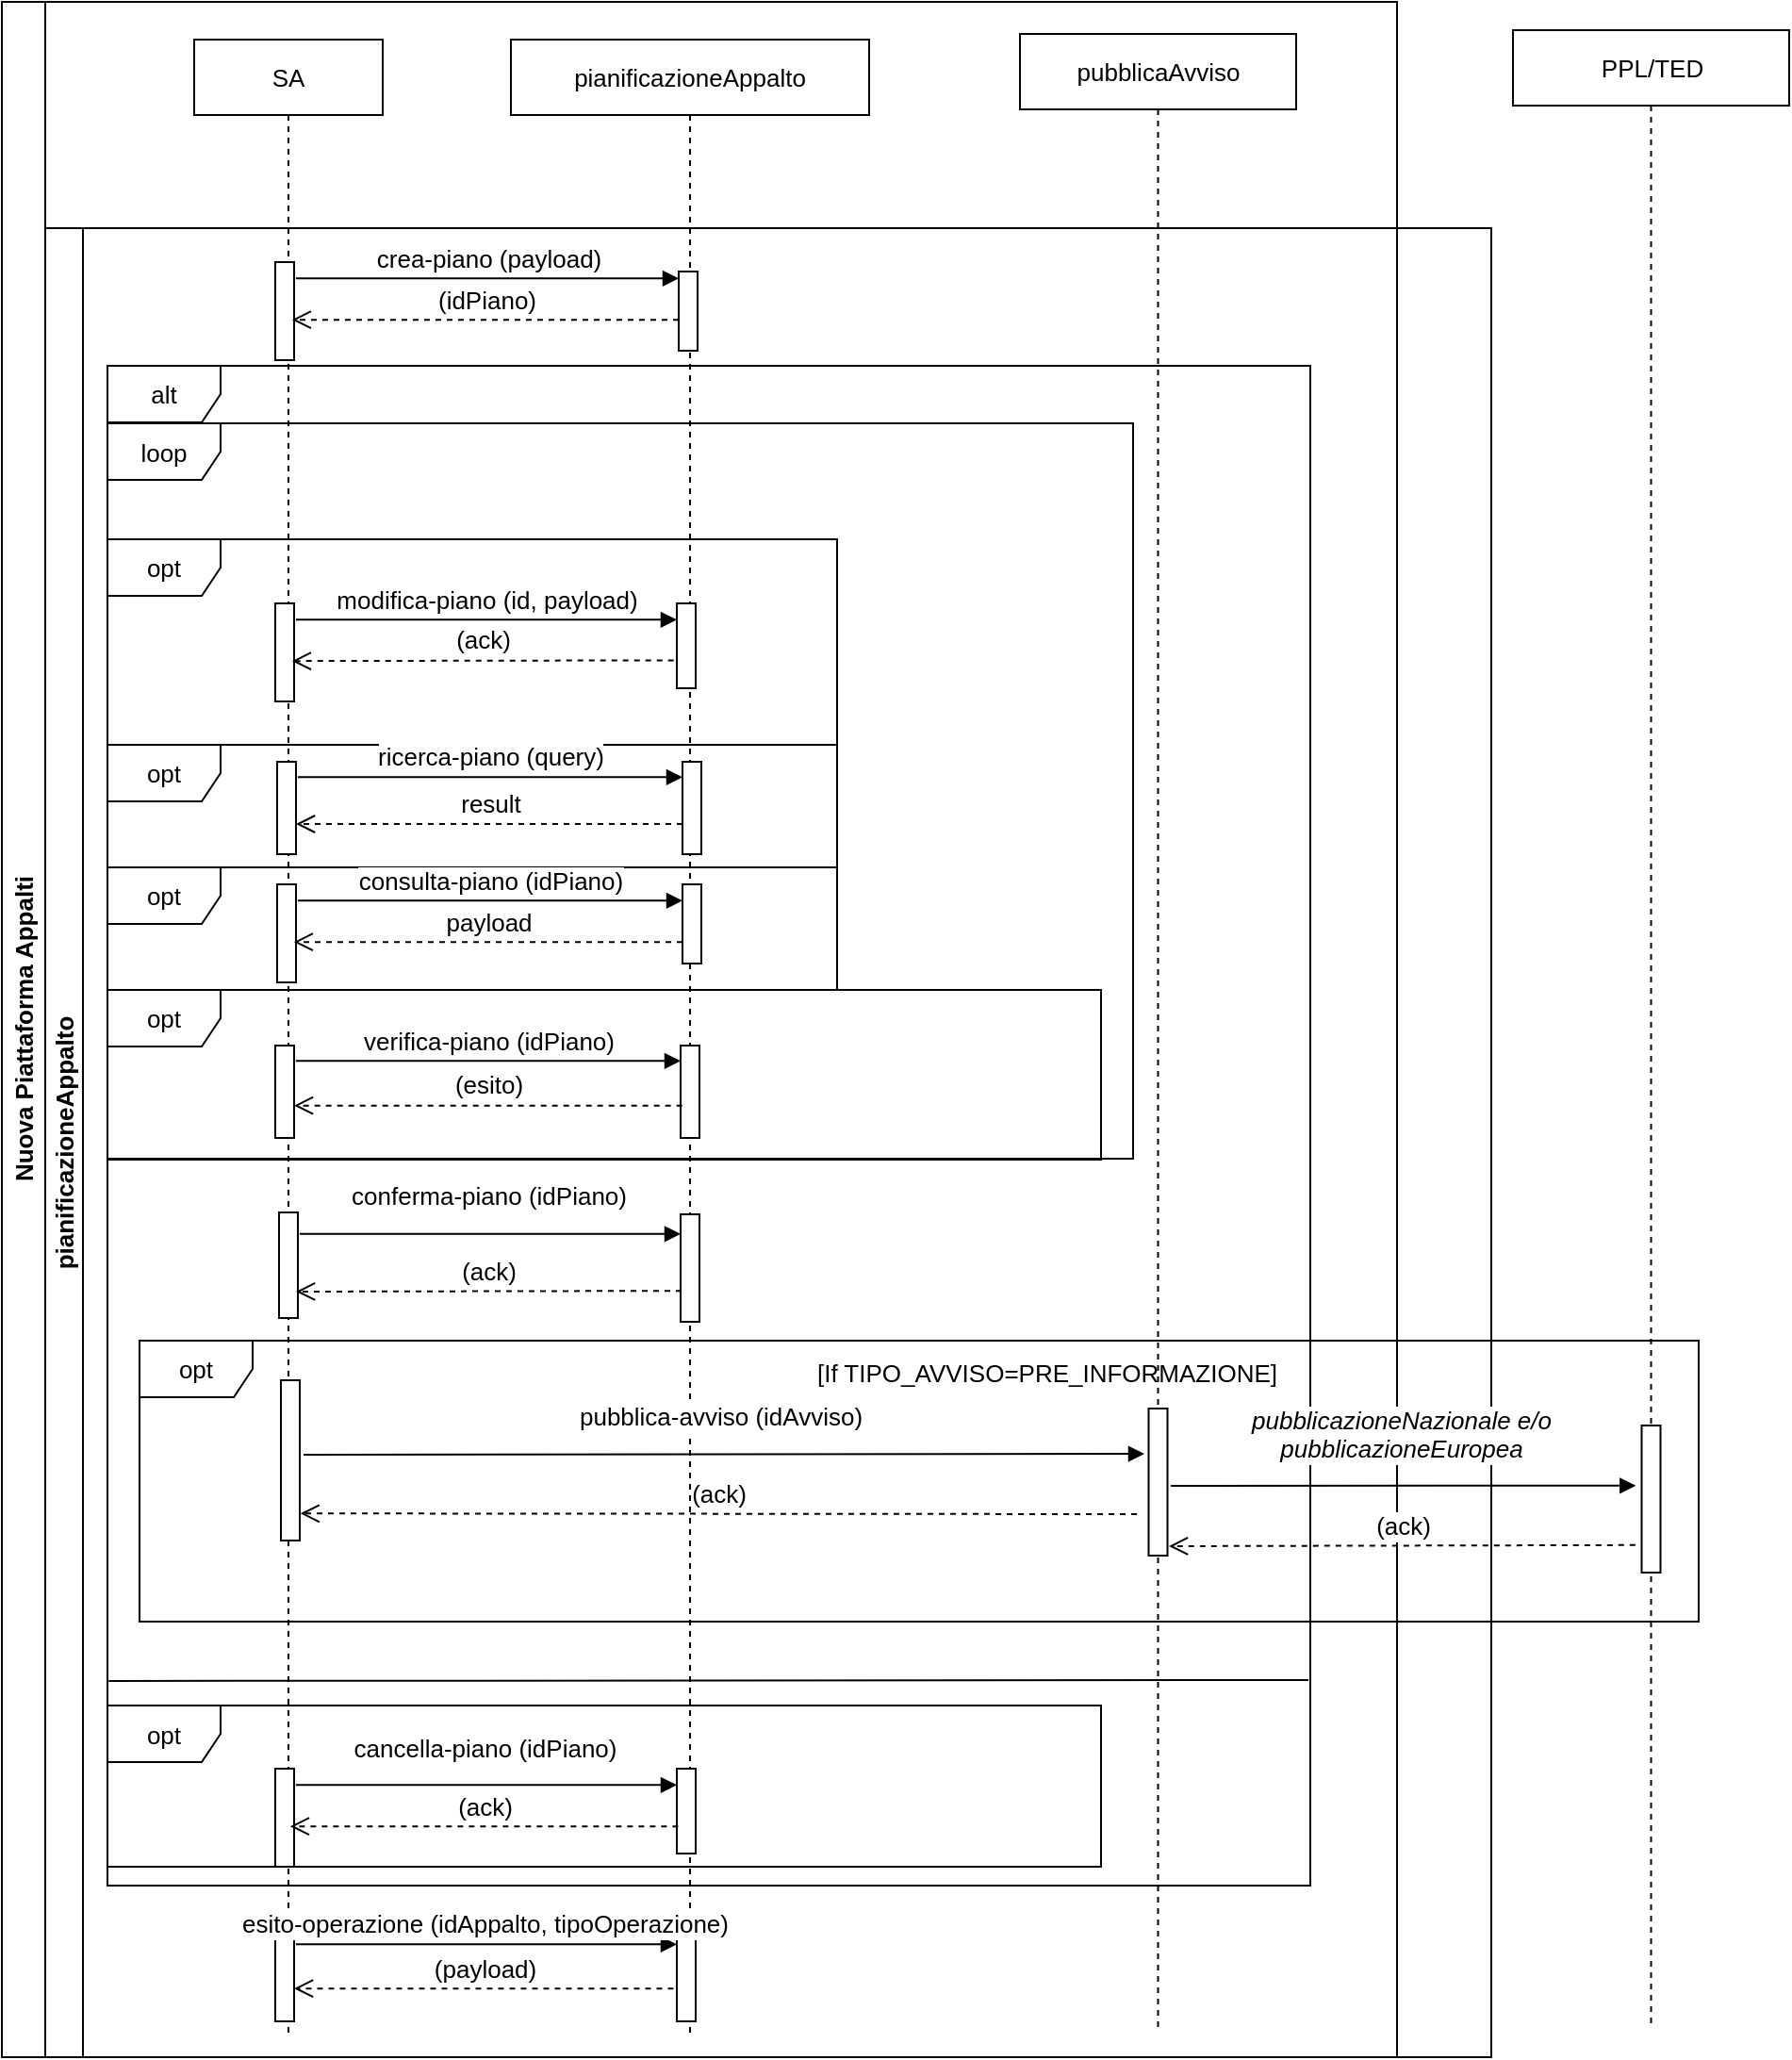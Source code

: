 <mxfile version="20.8.10" type="device"><diagram name="Sequence pianificazioneAppalto" id="UKMwSE8YnOYDbBBs1wo6"><mxGraphModel dx="1134" dy="741" grid="0" gridSize="10" guides="1" tooltips="1" connect="1" arrows="1" fold="1" page="1" pageScale="1" pageWidth="850" pageHeight="1100" math="0" shadow="0"><root><mxCell id="0"/><mxCell id="1" parent="0"/><mxCell id="P1UBb0xaYBLae1-us5LO-1" value="&lt;font color=&quot;#000000&quot; style=&quot;font-size: 13px;&quot;&gt;&lt;span style=&quot;font-size: 13px;&quot;&gt;opt&lt;/span&gt;&lt;/font&gt;" style="shape=umlFrame;whiteSpace=wrap;html=1;fontColor=#FF0000;strokeColor=#000000;fontSize=13;" parent="1" vertex="1"><mxGeometry x="123" y="750" width="827" height="149" as="geometry"/></mxCell><mxCell id="P1UBb0xaYBLae1-us5LO-2" value="opt" style="shape=umlFrame;whiteSpace=wrap;html=1;fontSize=13;" parent="1" vertex="1"><mxGeometry x="106" y="325" width="387" height="109" as="geometry"/></mxCell><mxCell id="P1UBb0xaYBLae1-us5LO-3" value="alt" style="shape=umlFrame;whiteSpace=wrap;html=1;fontSize=13;" parent="1" vertex="1"><mxGeometry x="106" y="233" width="638" height="806" as="geometry"/></mxCell><mxCell id="P1UBb0xaYBLae1-us5LO-4" value="loop" style="shape=umlFrame;whiteSpace=wrap;html=1;fontSize=13;" parent="1" vertex="1"><mxGeometry x="106" y="263.5" width="544" height="390" as="geometry"/></mxCell><mxCell id="P1UBb0xaYBLae1-us5LO-5" value="opt" style="shape=umlFrame;whiteSpace=wrap;html=1;fontSize=13;" parent="1" vertex="1"><mxGeometry x="106" y="434" width="387" height="65" as="geometry"/></mxCell><mxCell id="P1UBb0xaYBLae1-us5LO-6" value="opt" style="shape=umlFrame;whiteSpace=wrap;html=1;fontSize=13;" parent="1" vertex="1"><mxGeometry x="106" y="499" width="387" height="65" as="geometry"/></mxCell><mxCell id="P1UBb0xaYBLae1-us5LO-7" value="Nuova Piattaforma Appalti" style="swimlane;horizontal=0;whiteSpace=wrap;html=1;strokeWidth=1;fontSize=13;" parent="1" vertex="1"><mxGeometry x="50" y="40" width="740" height="1090" as="geometry"/></mxCell><mxCell id="P1UBb0xaYBLae1-us5LO-8" value="pianificazioneAppalto" style="shape=umlLifeline;perimeter=lifelinePerimeter;whiteSpace=wrap;html=1;container=1;collapsible=0;recursiveResize=0;outlineConnect=0;fontSize=13;" parent="P1UBb0xaYBLae1-us5LO-7" vertex="1"><mxGeometry x="270" y="20" width="190" height="1060" as="geometry"/></mxCell><mxCell id="P1UBb0xaYBLae1-us5LO-9" value="" style="html=1;points=[];perimeter=orthogonalPerimeter;fontSize=13;" parent="P1UBb0xaYBLae1-us5LO-8" vertex="1"><mxGeometry x="89" y="123" width="10" height="42" as="geometry"/></mxCell><mxCell id="P1UBb0xaYBLae1-us5LO-10" value="opt" style="shape=umlFrame;whiteSpace=wrap;html=1;fontSize=13;" parent="P1UBb0xaYBLae1-us5LO-8" vertex="1"><mxGeometry x="-214" y="883.5" width="527" height="85.5" as="geometry"/></mxCell><mxCell id="P1UBb0xaYBLae1-us5LO-11" value="SA" style="shape=umlLifeline;perimeter=lifelinePerimeter;whiteSpace=wrap;html=1;container=1;collapsible=0;recursiveResize=0;outlineConnect=0;fontSize=13;" parent="P1UBb0xaYBLae1-us5LO-7" vertex="1"><mxGeometry x="102" y="20" width="100" height="1060" as="geometry"/></mxCell><mxCell id="P1UBb0xaYBLae1-us5LO-12" value="pianificazioneAppalto" style="swimlane;startSize=20;horizontal=0;html=1;whiteSpace=wrap;fontSize=13;" parent="P1UBb0xaYBLae1-us5LO-7" vertex="1"><mxGeometry x="23" y="120" width="767" height="970" as="geometry"><mxRectangle x="23" y="120" width="40" height="130" as="alternateBounds"/></mxGeometry></mxCell><mxCell id="P1UBb0xaYBLae1-us5LO-13" value="" style="html=1;points=[];perimeter=orthogonalPerimeter;fontSize=13;" parent="P1UBb0xaYBLae1-us5LO-12" vertex="1"><mxGeometry x="122" y="18" width="10" height="52" as="geometry"/></mxCell><mxCell id="P1UBb0xaYBLae1-us5LO-14" value="" style="html=1;points=[];perimeter=orthogonalPerimeter;fontSize=13;" parent="P1UBb0xaYBLae1-us5LO-12" vertex="1"><mxGeometry x="122" y="199" width="10" height="52" as="geometry"/></mxCell><mxCell id="P1UBb0xaYBLae1-us5LO-15" value="(ack)" style="html=1;verticalAlign=bottom;endArrow=open;dashed=1;endSize=8;rounded=0;entryX=0.89;entryY=0.588;entryDx=0;entryDy=0;entryPerimeter=0;exitX=-0.164;exitY=0.671;exitDx=0;exitDy=0;exitPerimeter=0;fontSize=13;" parent="P1UBb0xaYBLae1-us5LO-12" source="P1UBb0xaYBLae1-us5LO-16" target="P1UBb0xaYBLae1-us5LO-14" edge="1"><mxGeometry relative="1" as="geometry"><mxPoint x="302" y="229.576" as="sourcePoint"/><mxPoint x="327" y="271" as="targetPoint"/></mxGeometry></mxCell><mxCell id="P1UBb0xaYBLae1-us5LO-16" value="" style="html=1;points=[];perimeter=orthogonalPerimeter;fontSize=13;" parent="P1UBb0xaYBLae1-us5LO-12" vertex="1"><mxGeometry x="335" y="199" width="10" height="45" as="geometry"/></mxCell><mxCell id="P1UBb0xaYBLae1-us5LO-17" value="modifica-piano (id, payload)" style="html=1;verticalAlign=bottom;endArrow=block;rounded=0;exitX=1.097;exitY=0.166;exitDx=0;exitDy=0;exitPerimeter=0;endFill=1;fontSize=13;" parent="P1UBb0xaYBLae1-us5LO-12" source="P1UBb0xaYBLae1-us5LO-14" target="P1UBb0xaYBLae1-us5LO-16" edge="1"><mxGeometry width="80" relative="1" as="geometry"><mxPoint x="195.97" y="367.632" as="sourcePoint"/><mxPoint x="365" y="367.632" as="targetPoint"/></mxGeometry></mxCell><mxCell id="P1UBb0xaYBLae1-us5LO-18" value="" style="html=1;points=[];perimeter=orthogonalPerimeter;fontSize=13;" parent="P1UBb0xaYBLae1-us5LO-12" vertex="1"><mxGeometry x="123" y="283" width="10" height="49" as="geometry"/></mxCell><mxCell id="P1UBb0xaYBLae1-us5LO-19" value="" style="html=1;points=[];perimeter=orthogonalPerimeter;fontSize=13;" parent="P1UBb0xaYBLae1-us5LO-12" vertex="1"><mxGeometry x="338" y="283" width="10" height="49" as="geometry"/></mxCell><mxCell id="P1UBb0xaYBLae1-us5LO-20" value="ricerca-piano (query)" style="html=1;verticalAlign=bottom;endArrow=block;rounded=0;exitX=1.097;exitY=0.166;exitDx=0;exitDy=0;exitPerimeter=0;endFill=1;fontSize=13;" parent="P1UBb0xaYBLae1-us5LO-12" source="P1UBb0xaYBLae1-us5LO-18" target="P1UBb0xaYBLae1-us5LO-19" edge="1"><mxGeometry x="0.004" width="80" relative="1" as="geometry"><mxPoint x="133.97" y="291.632" as="sourcePoint"/><mxPoint x="303" y="291.632" as="targetPoint"/><mxPoint as="offset"/></mxGeometry></mxCell><mxCell id="P1UBb0xaYBLae1-us5LO-21" value="" style="html=1;points=[];perimeter=orthogonalPerimeter;fontSize=13;" parent="P1UBb0xaYBLae1-us5LO-12" vertex="1"><mxGeometry x="123" y="348" width="10" height="52" as="geometry"/></mxCell><mxCell id="P1UBb0xaYBLae1-us5LO-22" value="" style="html=1;points=[];perimeter=orthogonalPerimeter;fontSize=13;" parent="P1UBb0xaYBLae1-us5LO-12" vertex="1"><mxGeometry x="122" y="817" width="10" height="52" as="geometry"/></mxCell><mxCell id="P1UBb0xaYBLae1-us5LO-23" value="" style="html=1;points=[];perimeter=orthogonalPerimeter;fontSize=13;" parent="P1UBb0xaYBLae1-us5LO-12" vertex="1"><mxGeometry x="335" y="817" width="10" height="45" as="geometry"/></mxCell><mxCell id="P1UBb0xaYBLae1-us5LO-24" value="cancella-piano (idPiano)" style="html=1;verticalAlign=bottom;endArrow=block;rounded=0;exitX=1.097;exitY=0.166;exitDx=0;exitDy=0;exitPerimeter=0;endFill=1;fontSize=13;" parent="P1UBb0xaYBLae1-us5LO-12" source="P1UBb0xaYBLae1-us5LO-22" target="P1UBb0xaYBLae1-us5LO-23" edge="1"><mxGeometry x="-0.01" y="9" width="80" relative="1" as="geometry"><mxPoint x="132.97" y="825.632" as="sourcePoint"/><mxPoint x="302" y="825.632" as="targetPoint"/><mxPoint as="offset"/></mxGeometry></mxCell><mxCell id="P1UBb0xaYBLae1-us5LO-25" value="" style="html=1;points=[];perimeter=orthogonalPerimeter;fontSize=13;" parent="P1UBb0xaYBLae1-us5LO-12" vertex="1"><mxGeometry x="122" y="902" width="10" height="49" as="geometry"/></mxCell><mxCell id="P1UBb0xaYBLae1-us5LO-26" value="(payload)" style="html=1;verticalAlign=bottom;endArrow=open;dashed=1;endSize=8;rounded=0;exitX=-0.177;exitY=0.645;exitDx=0;exitDy=0;exitPerimeter=0;fontSize=13;" parent="P1UBb0xaYBLae1-us5LO-12" source="P1UBb0xaYBLae1-us5LO-27" target="P1UBb0xaYBLae1-us5LO-25" edge="1"><mxGeometry relative="1" as="geometry"><mxPoint x="302" y="932.576" as="sourcePoint"/><mxPoint x="64" y="771" as="targetPoint"/></mxGeometry></mxCell><mxCell id="P1UBb0xaYBLae1-us5LO-27" value="" style="html=1;points=[];perimeter=orthogonalPerimeter;fontSize=13;" parent="P1UBb0xaYBLae1-us5LO-12" vertex="1"><mxGeometry x="335" y="902" width="10" height="49" as="geometry"/></mxCell><mxCell id="P1UBb0xaYBLae1-us5LO-28" value="esito-operazione (idAppalto, tipoOperazione)" style="html=1;verticalAlign=bottom;endArrow=block;rounded=0;exitX=1.097;exitY=0.166;exitDx=0;exitDy=0;exitPerimeter=0;endFill=1;fontSize=13;" parent="P1UBb0xaYBLae1-us5LO-12" source="P1UBb0xaYBLae1-us5LO-25" target="P1UBb0xaYBLae1-us5LO-27" edge="1"><mxGeometry x="-0.01" width="80" relative="1" as="geometry"><mxPoint x="69.97" y="750.632" as="sourcePoint"/><mxPoint x="239" y="750.632" as="targetPoint"/><mxPoint as="offset"/></mxGeometry></mxCell><mxCell id="P1UBb0xaYBLae1-us5LO-29" value="" style="html=1;points=[];perimeter=orthogonalPerimeter;fontSize=13;" parent="P1UBb0xaYBLae1-us5LO-12" vertex="1"><mxGeometry x="338" y="348" width="10" height="42" as="geometry"/></mxCell><mxCell id="P1UBb0xaYBLae1-us5LO-30" value="consulta-piano (idPiano)" style="html=1;verticalAlign=bottom;endArrow=block;rounded=0;exitX=1.097;exitY=0.166;exitDx=0;exitDy=0;exitPerimeter=0;fontSize=13;" parent="P1UBb0xaYBLae1-us5LO-12" source="P1UBb0xaYBLae1-us5LO-21" target="P1UBb0xaYBLae1-us5LO-29" edge="1"><mxGeometry x="-0.0" width="80" relative="1" as="geometry"><mxPoint x="88" y="320" as="sourcePoint"/><mxPoint x="168" y="320" as="targetPoint"/><mxPoint as="offset"/></mxGeometry></mxCell><mxCell id="P1UBb0xaYBLae1-us5LO-31" value="payload" style="html=1;verticalAlign=bottom;endArrow=open;dashed=1;endSize=8;rounded=0;entryX=0.89;entryY=0.588;entryDx=0;entryDy=0;entryPerimeter=0;fontSize=13;" parent="P1UBb0xaYBLae1-us5LO-12" source="P1UBb0xaYBLae1-us5LO-29" target="P1UBb0xaYBLae1-us5LO-21" edge="1"><mxGeometry relative="1" as="geometry"><mxPoint x="408" y="420" as="sourcePoint"/><mxPoint x="328" y="420" as="targetPoint"/></mxGeometry></mxCell><mxCell id="P1UBb0xaYBLae1-us5LO-32" value="opt" style="shape=umlFrame;whiteSpace=wrap;html=1;fontSize=13;" parent="P1UBb0xaYBLae1-us5LO-12" vertex="1"><mxGeometry x="33" y="404" width="527" height="90" as="geometry"/></mxCell><mxCell id="P1UBb0xaYBLae1-us5LO-33" value="" style="html=1;points=[];perimeter=orthogonalPerimeter;fontSize=13;" parent="P1UBb0xaYBLae1-us5LO-12" vertex="1"><mxGeometry x="337" y="433.5" width="10" height="49" as="geometry"/></mxCell><mxCell id="P1UBb0xaYBLae1-us5LO-34" value="" style="html=1;points=[];perimeter=orthogonalPerimeter;fontSize=13;" parent="P1UBb0xaYBLae1-us5LO-12" vertex="1"><mxGeometry x="122" y="433.5" width="10" height="49" as="geometry"/></mxCell><mxCell id="P1UBb0xaYBLae1-us5LO-35" value="verifica-piano (idPiano)" style="html=1;verticalAlign=bottom;endArrow=block;rounded=0;exitX=1.097;exitY=0.166;exitDx=0;exitDy=0;exitPerimeter=0;endFill=1;fontSize=13;" parent="P1UBb0xaYBLae1-us5LO-12" source="P1UBb0xaYBLae1-us5LO-34" target="P1UBb0xaYBLae1-us5LO-33" edge="1"><mxGeometry x="-0.0" width="80" relative="1" as="geometry"><mxPoint x="-50.03" y="-146.868" as="sourcePoint"/><mxPoint x="119" y="-146.868" as="targetPoint"/><mxPoint as="offset"/></mxGeometry></mxCell><mxCell id="P1UBb0xaYBLae1-us5LO-36" value="(esito)" style="html=1;verticalAlign=bottom;endArrow=open;dashed=1;endSize=8;rounded=0;exitX=0.083;exitY=0.65;exitDx=0;exitDy=0;exitPerimeter=0;fontSize=13;" parent="P1UBb0xaYBLae1-us5LO-12" source="P1UBb0xaYBLae1-us5LO-33" target="P1UBb0xaYBLae1-us5LO-34" edge="1"><mxGeometry relative="1" as="geometry"><mxPoint x="484.75" y="467.478" as="sourcePoint"/><mxPoint x="153" y="467" as="targetPoint"/></mxGeometry></mxCell><mxCell id="ms2-vP9i2F4HLkIUkVb9-4" value="(ack)" style="html=1;verticalAlign=bottom;endArrow=open;dashed=1;endSize=8;rounded=0;strokeColor=#000000;fontSize=13;exitX=-0.335;exitY=0.813;exitDx=0;exitDy=0;exitPerimeter=0;" edge="1" parent="P1UBb0xaYBLae1-us5LO-12" source="ms2-vP9i2F4HLkIUkVb9-2"><mxGeometry relative="1" as="geometry"><mxPoint x="828" y="699" as="sourcePoint"/><mxPoint x="596" y="699.0" as="targetPoint"/></mxGeometry></mxCell><mxCell id="P1UBb0xaYBLae1-us5LO-37" value="crea-piano (payload)" style="html=1;verticalAlign=bottom;endArrow=block;rounded=0;exitX=1.097;exitY=0.166;exitDx=0;exitDy=0;exitPerimeter=0;fontSize=13;" parent="P1UBb0xaYBLae1-us5LO-7" source="P1UBb0xaYBLae1-us5LO-13" target="P1UBb0xaYBLae1-us5LO-9" edge="1"><mxGeometry x="0.005" width="80" relative="1" as="geometry"><mxPoint x="150" y="150" as="sourcePoint"/><mxPoint x="230" y="150" as="targetPoint"/><mxPoint as="offset"/></mxGeometry></mxCell><mxCell id="P1UBb0xaYBLae1-us5LO-38" value="(idPiano)" style="html=1;verticalAlign=bottom;endArrow=open;dashed=1;endSize=8;rounded=0;entryX=0.89;entryY=0.588;entryDx=0;entryDy=0;entryPerimeter=0;fontSize=13;" parent="P1UBb0xaYBLae1-us5LO-7" source="P1UBb0xaYBLae1-us5LO-9" target="P1UBb0xaYBLae1-us5LO-13" edge="1"><mxGeometry relative="1" as="geometry"><mxPoint x="470" y="250" as="sourcePoint"/><mxPoint x="390" y="250" as="targetPoint"/></mxGeometry></mxCell><mxCell id="P1UBb0xaYBLae1-us5LO-39" value="result" style="html=1;verticalAlign=bottom;endArrow=open;dashed=1;endSize=8;rounded=0;fontSize=13;" parent="P1UBb0xaYBLae1-us5LO-7" edge="1"><mxGeometry relative="1" as="geometry"><mxPoint x="361" y="436" as="sourcePoint"/><mxPoint x="156" y="436.0" as="targetPoint"/></mxGeometry></mxCell><mxCell id="ms2-vP9i2F4HLkIUkVb9-1" value="pubblicaAvviso" style="shape=umlLifeline;perimeter=lifelinePerimeter;whiteSpace=wrap;html=1;container=1;collapsible=0;recursiveResize=0;outlineConnect=0;fontSize=13;" vertex="1" parent="P1UBb0xaYBLae1-us5LO-7"><mxGeometry x="540" y="17" width="146.5" height="1060" as="geometry"/></mxCell><mxCell id="P1UBb0xaYBLae1-us5LO-49" value="" style="html=1;points=[];perimeter=orthogonalPerimeter;strokeColor=#000000;fontColor=#FF0000;fontSize=13;" parent="ms2-vP9i2F4HLkIUkVb9-1" vertex="1"><mxGeometry x="68.25" y="729" width="10" height="78" as="geometry"/></mxCell><mxCell id="P1UBb0xaYBLae1-us5LO-40" value="" style="endArrow=none;html=1;rounded=0;strokeColor=#000000;fontColor=#FF0000;exitX=0.001;exitY=0.848;exitDx=0;exitDy=0;exitPerimeter=0;fontSize=13;" parent="1" edge="1"><mxGeometry width="50" height="50" relative="1" as="geometry"><mxPoint x="106.638" y="930.488" as="sourcePoint"/><mxPoint x="743" y="930" as="targetPoint"/></mxGeometry></mxCell><mxCell id="P1UBb0xaYBLae1-us5LO-41" value="" style="html=1;points=[];perimeter=orthogonalPerimeter;fontSize=13;" parent="1" vertex="1"><mxGeometry x="197" y="682" width="10" height="56" as="geometry"/></mxCell><mxCell id="P1UBb0xaYBLae1-us5LO-42" value="(ack)" style="html=1;verticalAlign=bottom;endArrow=open;dashed=1;endSize=8;rounded=0;fontSize=13;" parent="1" edge="1"><mxGeometry relative="1" as="geometry"><mxPoint x="410.5" y="723.576" as="sourcePoint"/><mxPoint x="206" y="724" as="targetPoint"/></mxGeometry></mxCell><mxCell id="P1UBb0xaYBLae1-us5LO-43" value="" style="html=1;points=[];perimeter=orthogonalPerimeter;fontSize=13;" parent="1" vertex="1"><mxGeometry x="410" y="683" width="10" height="57" as="geometry"/></mxCell><mxCell id="P1UBb0xaYBLae1-us5LO-44" value="conferma-piano (idPiano)" style="html=1;verticalAlign=bottom;endArrow=block;rounded=0;exitX=1.097;exitY=0.166;exitDx=0;exitDy=0;exitPerimeter=0;endFill=1;fontSize=13;" parent="1" edge="1"><mxGeometry x="-0.01" y="9" width="80" relative="1" as="geometry"><mxPoint x="207.97" y="693.422" as="sourcePoint"/><mxPoint x="410" y="693.422" as="targetPoint"/><mxPoint as="offset"/></mxGeometry></mxCell><mxCell id="P1UBb0xaYBLae1-us5LO-45" value="(ack)" style="html=1;verticalAlign=bottom;endArrow=open;dashed=1;endSize=8;rounded=0;strokeColor=#000000;fontSize=13;entryX=1.033;entryY=0.831;entryDx=0;entryDy=0;entryPerimeter=0;" parent="1" edge="1" target="ms2-vP9i2F4HLkIUkVb9-5"><mxGeometry relative="1" as="geometry"><mxPoint x="652" y="842" as="sourcePoint"/><mxPoint x="420" y="842.0" as="targetPoint"/></mxGeometry></mxCell><mxCell id="P1UBb0xaYBLae1-us5LO-46" value="&lt;font style=&quot;font-size: 13px;&quot;&gt;&lt;span style=&quot;font-size: 13px;&quot;&gt;pubblica-avviso (idAvviso)&lt;/span&gt;&lt;/font&gt;" style="html=1;verticalAlign=bottom;endArrow=block;rounded=0;endFill=1;strokeColor=#000000;fontSize=13;exitX=0.6;exitY=0.708;exitDx=0;exitDy=0;exitPerimeter=0;" parent="1" edge="1"><mxGeometry x="-0.006" y="9" width="80" relative="1" as="geometry"><mxPoint x="210" y="810.48" as="sourcePoint"/><mxPoint x="656" y="810" as="targetPoint"/><mxPoint as="offset"/></mxGeometry></mxCell><mxCell id="P1UBb0xaYBLae1-us5LO-47" value="&lt;font style=&quot;font-size: 13px;&quot;&gt;&lt;span style=&quot;font-size: 13px;&quot;&gt;[If TIPO_AVVISO=PRE_INFORMAZIONE]&lt;/span&gt;&lt;/font&gt;" style="text;html=1;strokeColor=none;fillColor=none;align=center;verticalAlign=middle;whiteSpace=wrap;rounded=0;fontColor=#000000;fontSize=13;fontStyle=0" parent="1" vertex="1"><mxGeometry x="465" y="752" width="279" height="30" as="geometry"/></mxCell><mxCell id="P1UBb0xaYBLae1-us5LO-48" value="PPL/TED" style="shape=umlLifeline;perimeter=lifelinePerimeter;whiteSpace=wrap;html=1;container=1;collapsible=0;recursiveResize=0;outlineConnect=0;fontSize=13;" parent="1" vertex="1"><mxGeometry x="851.5" y="55" width="146.5" height="1060" as="geometry"/></mxCell><mxCell id="ms2-vP9i2F4HLkIUkVb9-2" value="" style="html=1;points=[];perimeter=orthogonalPerimeter;strokeColor=#000000;fontColor=#FF0000;fontSize=13;" vertex="1" parent="P1UBb0xaYBLae1-us5LO-48"><mxGeometry x="68.25" y="740" width="10" height="78" as="geometry"/></mxCell><mxCell id="P1UBb0xaYBLae1-us5LO-50" value="(ack)" style="html=1;verticalAlign=bottom;endArrow=open;dashed=1;endSize=8;rounded=0;entryX=0.89;entryY=0.588;entryDx=0;entryDy=0;entryPerimeter=0;exitX=0.476;exitY=0.961;exitDx=0;exitDy=0;exitPerimeter=0;fontSize=13;" parent="1" edge="1"><mxGeometry relative="1" as="geometry"><mxPoint x="408.688" y="1007.566" as="sourcePoint"/><mxPoint x="202.9" y="1007.576" as="targetPoint"/></mxGeometry></mxCell><mxCell id="ms2-vP9i2F4HLkIUkVb9-3" value="&lt;i&gt;pubblicazioneNazionale e/o &lt;br&gt;pubblicazioneEuropea&lt;/i&gt;" style="html=1;verticalAlign=bottom;endArrow=block;rounded=0;endFill=1;strokeColor=#000000;fontSize=13;entryX=-0.308;entryY=0.319;entryDx=0;entryDy=0;entryPerimeter=0;" edge="1" parent="1"><mxGeometry x="-0.006" y="9" width="80" relative="1" as="geometry"><mxPoint x="670.0" y="827" as="sourcePoint"/><mxPoint x="916.67" y="826.882" as="targetPoint"/><mxPoint as="offset"/></mxGeometry></mxCell><mxCell id="ms2-vP9i2F4HLkIUkVb9-5" value="" style="html=1;points=[];perimeter=orthogonalPerimeter;fontSize=13;" vertex="1" parent="1"><mxGeometry x="198" y="771" width="10" height="85" as="geometry"/></mxCell></root></mxGraphModel></diagram></mxfile>